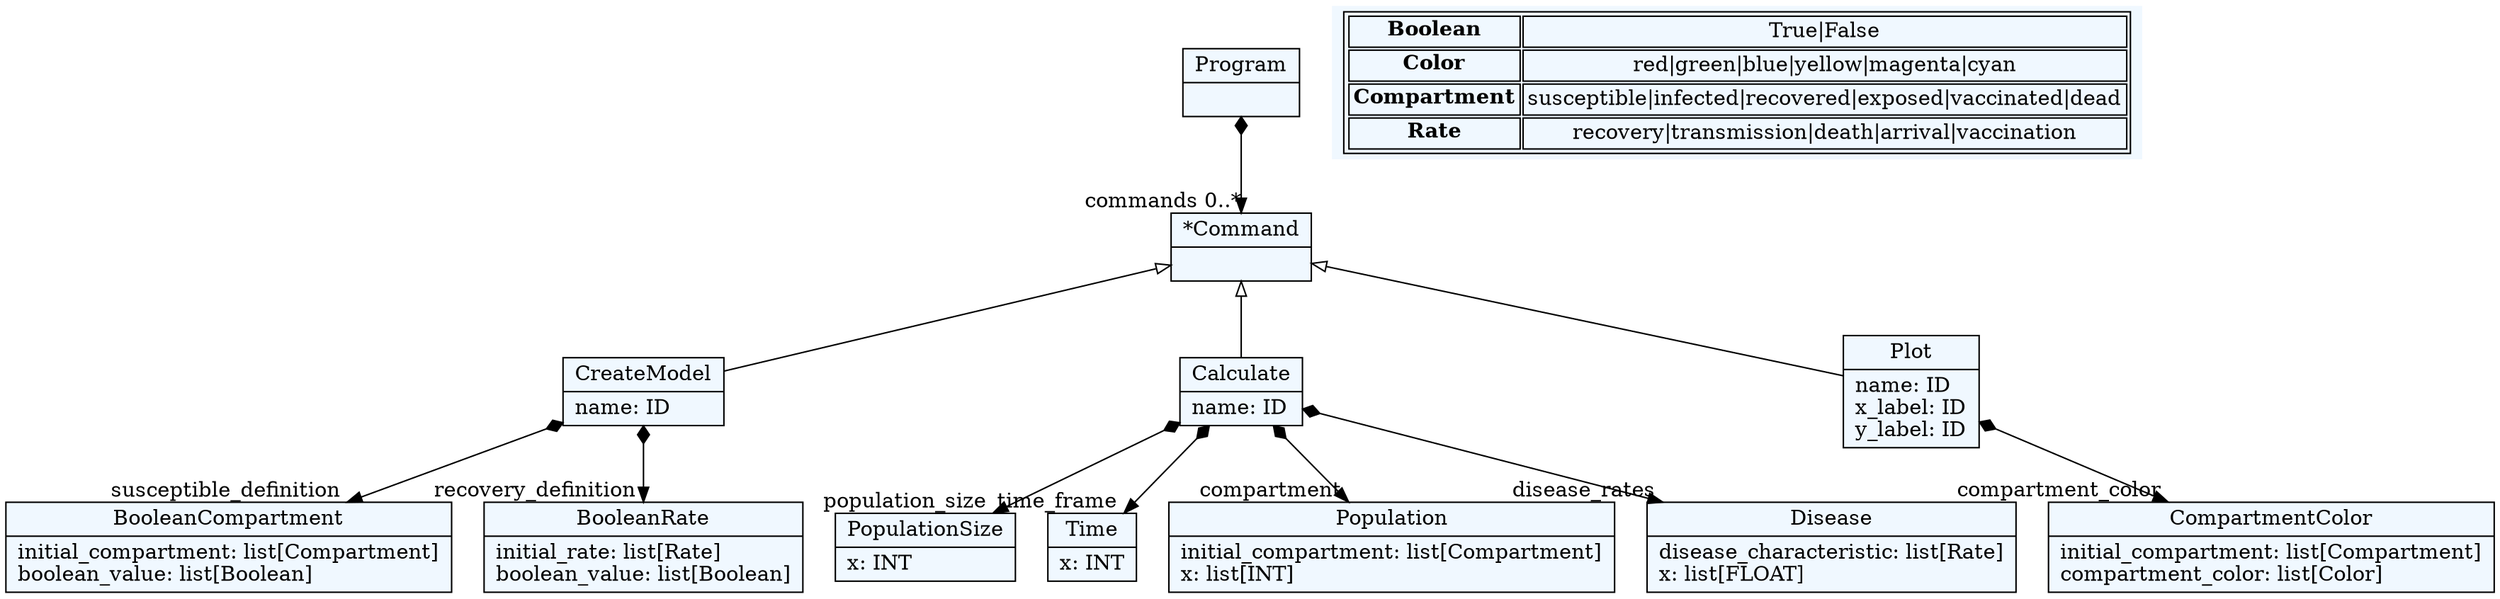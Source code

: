 
    digraph textX {
    fontname = "Bitstream Vera Sans"
    fontsize = 8
    node[
        shape=record,
        style=filled,
        fillcolor=aliceblue
    ]
    nodesep = 0.3
    edge[dir=black,arrowtail=empty]


94590044176608[ label="{Program|}"]

94590044156848[ label="{*Command|}"]

94590044311088[ label="{CreateModel|name: ID\l}"]

94590044317216[ label="{Calculate|name: ID\l}"]

94590044322752[ label="{Plot|name: ID\lx_label: ID\ly_label: ID\l}"]

94590044328288[ label="{BooleanCompartment|initial_compartment: list[Compartment]\lboolean_value: list[Boolean]\l}"]

94590044333824[ label="{BooleanRate|initial_rate: list[Rate]\lboolean_value: list[Boolean]\l}"]

94590044340480[ label="{CompartmentColor|initial_compartment: list[Compartment]\lcompartment_color: list[Color]\l}"]

94590044320752[ label="{PopulationSize|x: INT\l}"]

94590044108768[ label="{Time|x: INT\l}"]

94590044344480[ label="{Population|initial_compartment: list[Compartment]\lx: list[INT]\l}"]

94590044361680[ label="{Disease|disease_characteristic: list[Rate]\lx: list[FLOAT]\l}"]



94590044176608 -> 94590044156848[arrowtail=diamond, dir=both, headlabel="commands 0..*"]
94590044156848 -> 94590044311088 [dir=back]
94590044156848 -> 94590044317216 [dir=back]
94590044156848 -> 94590044322752 [dir=back]
94590044311088 -> 94590044328288[arrowtail=diamond, dir=both, headlabel="susceptible_definition "]
94590044311088 -> 94590044333824[arrowtail=diamond, dir=both, headlabel="recovery_definition "]
94590044317216 -> 94590044320752[arrowtail=diamond, dir=both, headlabel="population_size "]
94590044317216 -> 94590044344480[arrowtail=diamond, dir=both, headlabel="compartment "]
94590044317216 -> 94590044361680[arrowtail=diamond, dir=both, headlabel="disease_rates "]
94590044317216 -> 94590044108768[arrowtail=diamond, dir=both, headlabel="time_frame "]
94590044322752 -> 94590044340480[arrowtail=diamond, dir=both, headlabel="compartment_color "]
match_rules [ shape=plaintext, label=< <table>
	<tr>
		<td><b>Boolean</b></td><td>True|False</td>
	</tr>
	<tr>
		<td><b>Color</b></td><td>red|green|blue|yellow|magenta|cyan</td>
	</tr>
	<tr>
		<td><b>Compartment</b></td><td>susceptible|infected|recovered|exposed|vaccinated|dead</td>
	</tr>
	<tr>
		<td><b>Rate</b></td><td>recovery|transmission|death|arrival|vaccination</td>
	</tr>
</table> >]


}
